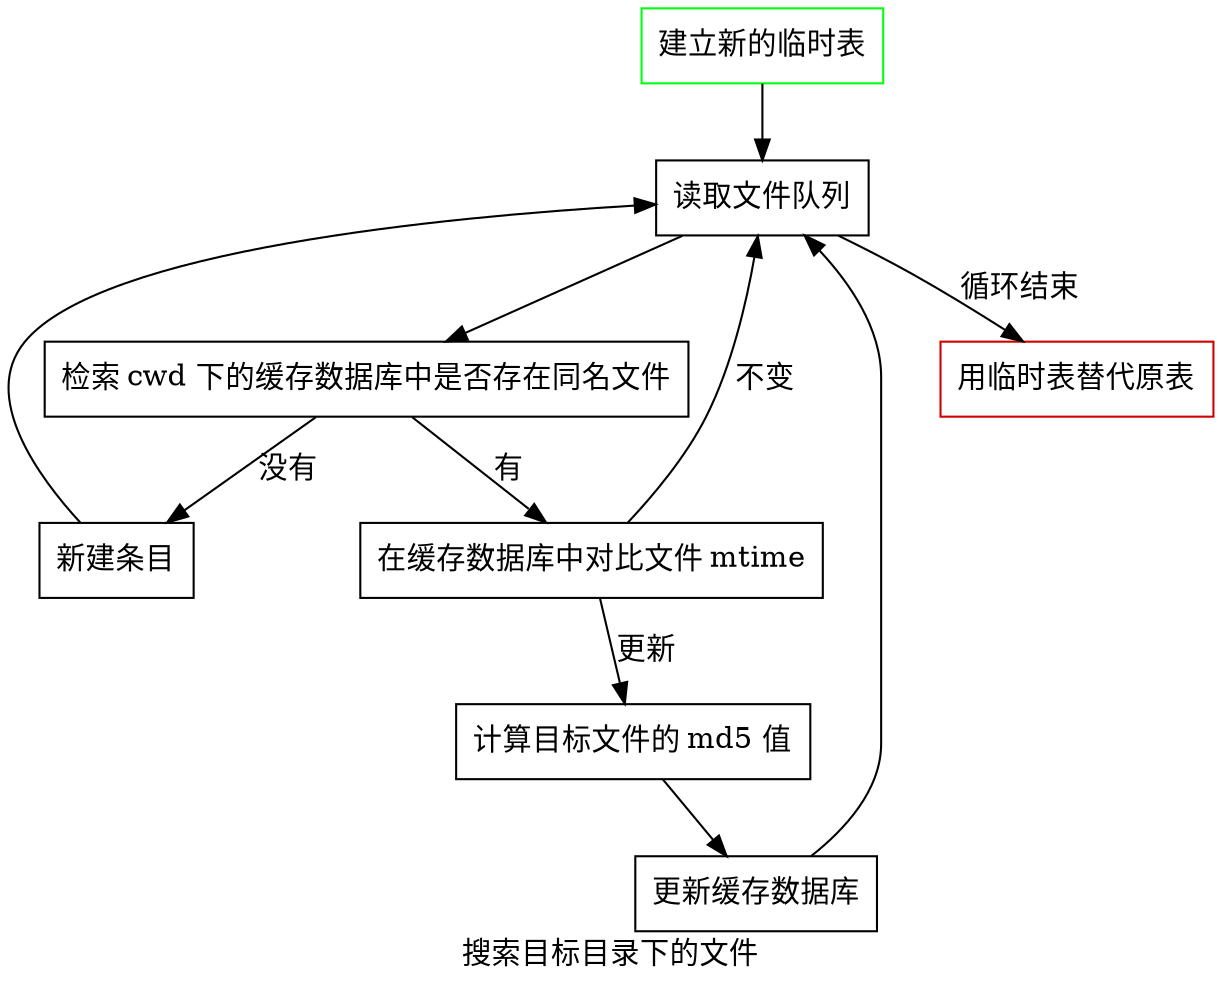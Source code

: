 digraph scan {
    node[shape="rect"];
    label="搜索目标目录下的文件";

    O_start[label="建立新的临时表", color="#00ff0d"];
    R_start[label="读取文件队列"];
    A[label="检索 cwd 下的缓存数据库中是否存在同名文件"];
    B1[label="新建条目"];
    B2[label="在缓存数据库中对比文件 mtime"];
    C1[label="计算目标文件的 md5 值"];
    D1[label="更新缓存数据库"];
    O_end[label="用临时表替代原表", color="#ce0000"];

    O_start     ->  R_start;
    R_start     ->  A;
    A           ->  B1[label="没有"];
    A           ->  B2[label="有"];
    B2          ->  C1[label="更新"];
    B2          ->  R_start[label="不变"];
    C1          ->  D1;
    {D1 B1}     ->  R_start;
    R_start     ->  O_end[label="循环结束"];
}
